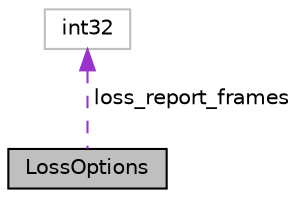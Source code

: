 digraph "LossOptions"
{
  edge [fontname="Helvetica",fontsize="10",labelfontname="Helvetica",labelfontsize="10"];
  node [fontname="Helvetica",fontsize="10",shape=record];
  Node1 [label="LossOptions",height=0.2,width=0.4,color="black", fillcolor="grey75", style="filled", fontcolor="black"];
  Node2 -> Node1 [dir="back",color="darkorchid3",fontsize="10",style="dashed",label=" loss_report_frames" ,fontname="Helvetica"];
  Node2 [label="int32",height=0.2,width=0.4,color="grey75", fillcolor="white", style="filled"];
}

